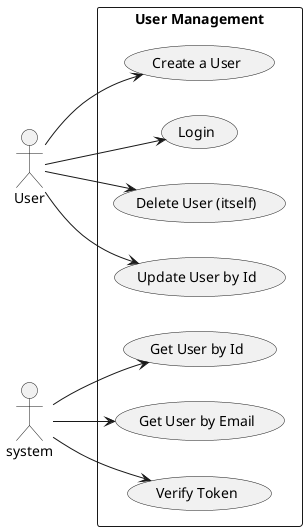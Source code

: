 @startuml

left to right direction

actor User
actor system
rectangle "User Management" as UserManagement {
    usecase "Create a User" as UC_CreateUser
    usecase "Login" as UC_Login
    usecase "Delete User (itself)" as UC_DeleteUser
    usecase "Update User by Id" as UC_UpdateUser
    usecase "Get User by Id" as UC_GetUserById
    usecase "Get User by Email" as UC_GetUserByEmail
    usecase "Verify Token" as UC_VerifyToken
}

User --> UC_CreateUser
User --> UC_Login
User --> UC_DeleteUser
User --> UC_UpdateUser
system --> UC_GetUserById
system --> UC_GetUserByEmail
system --> UC_VerifyToken

@enduml

